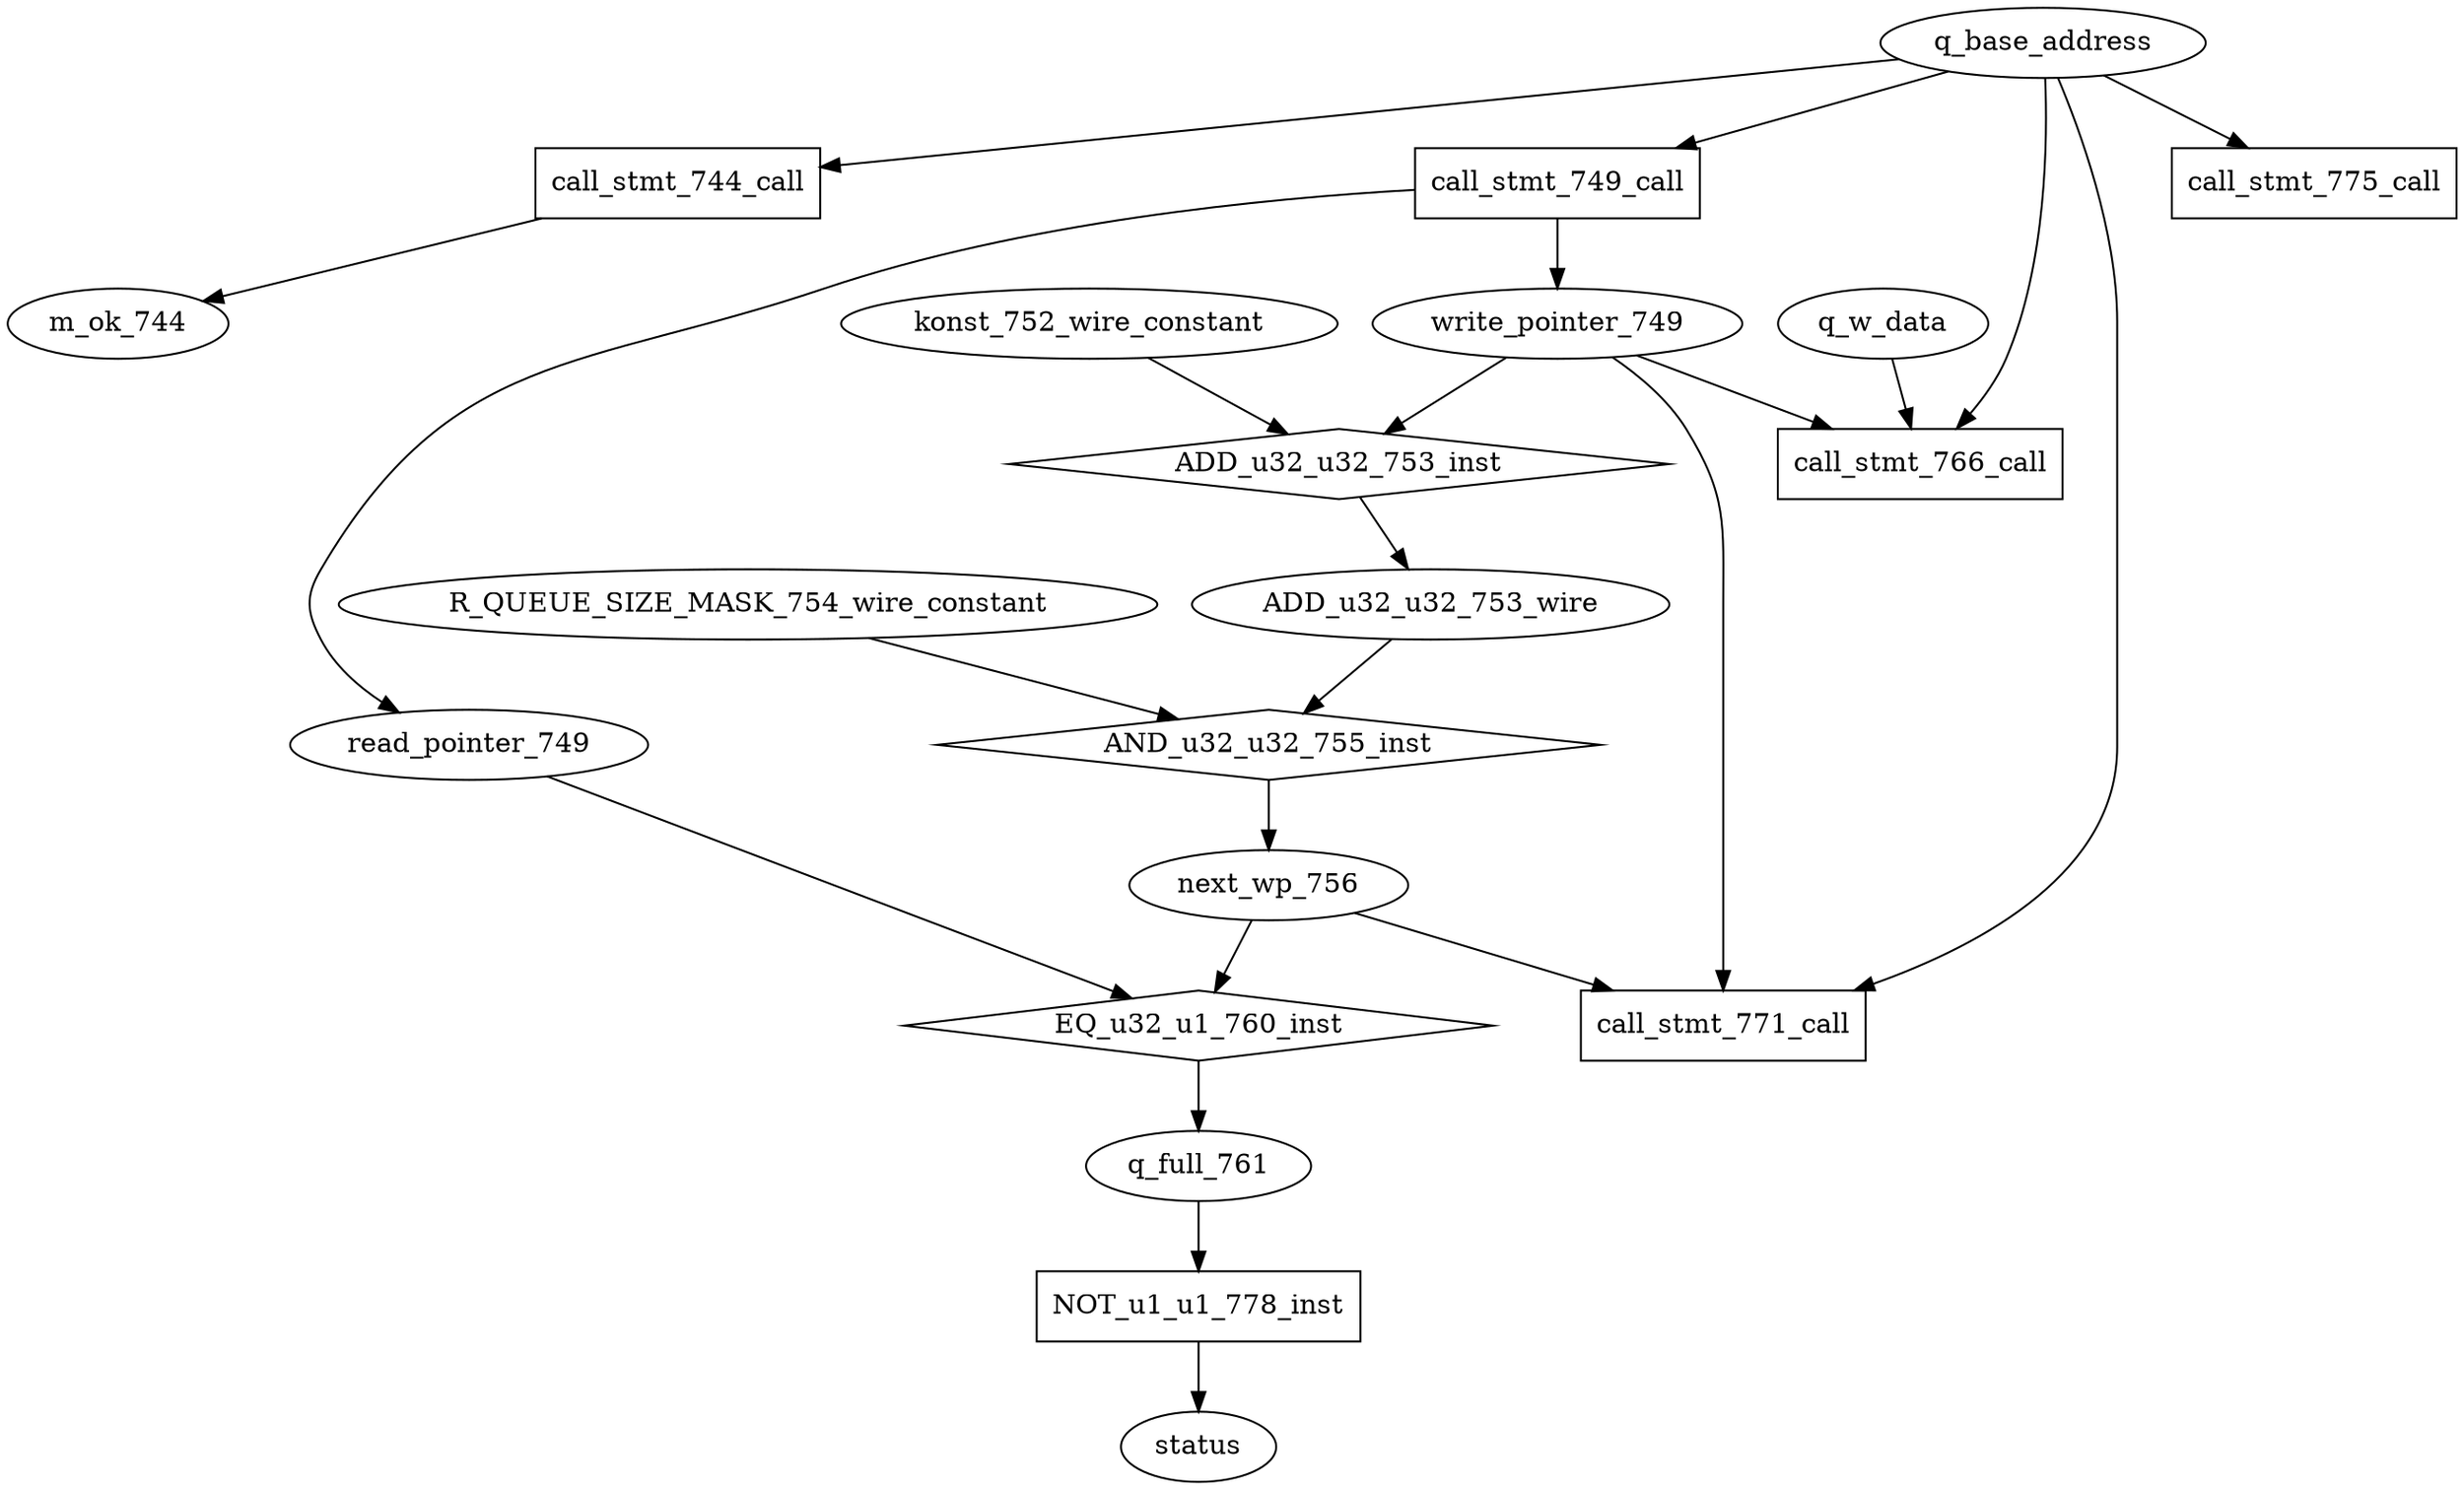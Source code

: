 digraph data_path {
  ADD_u32_u32_753_wire [shape=ellipse];
  R_QUEUE_SIZE_MASK_754_wire_constant [shape=ellipse];
  konst_752_wire_constant [shape=ellipse];
  m_ok_744 [shape=ellipse];
  next_wp_756 [shape=ellipse];
  q_full_761 [shape=ellipse];
  read_pointer_749 [shape=ellipse];
  write_pointer_749 [shape=ellipse];
  ADD_u32_u32_753_inst [shape=diamond];
write_pointer_749  -> ADD_u32_u32_753_inst;
konst_752_wire_constant  -> ADD_u32_u32_753_inst;
ADD_u32_u32_753_inst -> ADD_u32_u32_753_wire;
  AND_u32_u32_755_inst [shape=diamond];
ADD_u32_u32_753_wire  -> AND_u32_u32_755_inst;
R_QUEUE_SIZE_MASK_754_wire_constant  -> AND_u32_u32_755_inst;
AND_u32_u32_755_inst -> next_wp_756;
  EQ_u32_u1_760_inst [shape=diamond];
next_wp_756  -> EQ_u32_u1_760_inst;
read_pointer_749  -> EQ_u32_u1_760_inst;
EQ_u32_u1_760_inst -> q_full_761;
  NOT_u1_u1_778_inst [shape=rectangle];
q_full_761  -> NOT_u1_u1_778_inst;
NOT_u1_u1_778_inst -> status;
  call_stmt_744_call [shape=rectangle];
q_base_address  -> call_stmt_744_call;
call_stmt_744_call -> m_ok_744;
  call_stmt_749_call [shape=rectangle];
q_base_address  -> call_stmt_749_call;
call_stmt_749_call -> write_pointer_749;
call_stmt_749_call -> read_pointer_749;
  call_stmt_766_call [shape=rectangle];
q_base_address  -> call_stmt_766_call;
write_pointer_749  -> call_stmt_766_call;
q_w_data  -> call_stmt_766_call;
  call_stmt_771_call [shape=rectangle];
q_base_address  -> call_stmt_771_call;
write_pointer_749  -> call_stmt_771_call;
next_wp_756  -> call_stmt_771_call;
  call_stmt_775_call [shape=rectangle];
q_base_address  -> call_stmt_775_call;
}
